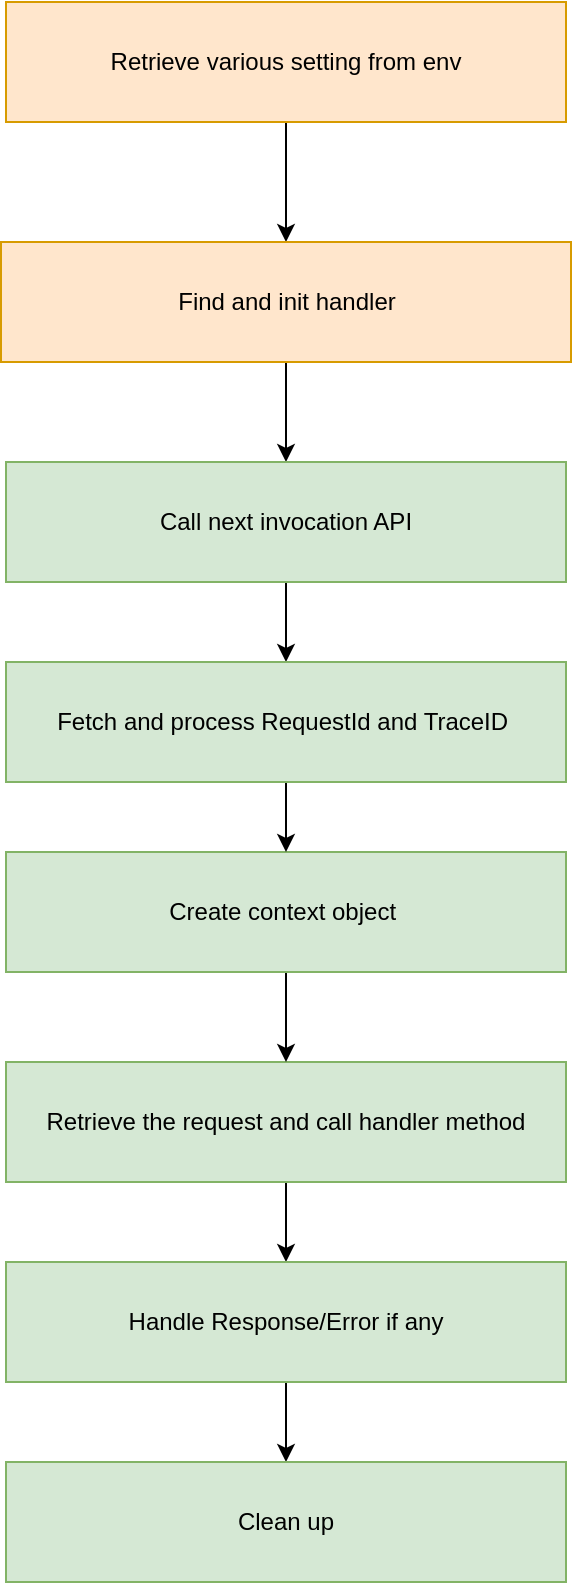 <mxfile version="20.6.0" type="device"><diagram id="VP6wJltyw0dVSs1Uq2Kv" name="Page-1"><mxGraphModel dx="946" dy="528" grid="1" gridSize="10" guides="1" tooltips="1" connect="1" arrows="1" fold="1" page="1" pageScale="1" pageWidth="827" pageHeight="1169" math="0" shadow="0"><root><mxCell id="0"/><mxCell id="1" parent="0"/><mxCell id="n9yWXZqW-nI5ExqWbLgO-33" value="" style="edgeStyle=orthogonalEdgeStyle;rounded=0;orthogonalLoop=1;jettySize=auto;html=1;" edge="1" parent="1" source="n9yWXZqW-nI5ExqWbLgO-1" target="n9yWXZqW-nI5ExqWbLgO-4"><mxGeometry relative="1" as="geometry"/></mxCell><mxCell id="n9yWXZqW-nI5ExqWbLgO-1" value="Retrieve various setting from env" style="rounded=0;whiteSpace=wrap;html=1;fillColor=#ffe6cc;strokeColor=#d79b00;" vertex="1" parent="1"><mxGeometry x="280" y="100" width="280" height="60" as="geometry"/></mxCell><mxCell id="n9yWXZqW-nI5ExqWbLgO-15" value="" style="edgeStyle=orthogonalEdgeStyle;rounded=0;orthogonalLoop=1;jettySize=auto;html=1;" edge="1" parent="1" source="n9yWXZqW-nI5ExqWbLgO-4" target="n9yWXZqW-nI5ExqWbLgO-9"><mxGeometry relative="1" as="geometry"/></mxCell><mxCell id="n9yWXZqW-nI5ExqWbLgO-4" value="Find and init handler" style="rounded=0;whiteSpace=wrap;html=1;fillColor=#ffe6cc;strokeColor=#d79b00;" vertex="1" parent="1"><mxGeometry x="277.5" y="220" width="285" height="60" as="geometry"/></mxCell><mxCell id="n9yWXZqW-nI5ExqWbLgO-8" style="edgeStyle=orthogonalEdgeStyle;rounded=0;orthogonalLoop=1;jettySize=auto;html=1;exitX=0.5;exitY=1;exitDx=0;exitDy=0;" edge="1" parent="1" source="n9yWXZqW-nI5ExqWbLgO-4" target="n9yWXZqW-nI5ExqWbLgO-4"><mxGeometry relative="1" as="geometry"/></mxCell><mxCell id="n9yWXZqW-nI5ExqWbLgO-38" value="" style="edgeStyle=orthogonalEdgeStyle;rounded=0;orthogonalLoop=1;jettySize=auto;html=1;" edge="1" parent="1" source="n9yWXZqW-nI5ExqWbLgO-9" target="n9yWXZqW-nI5ExqWbLgO-37"><mxGeometry relative="1" as="geometry"/></mxCell><mxCell id="n9yWXZqW-nI5ExqWbLgO-9" value="Call next invocation API" style="rounded=0;whiteSpace=wrap;html=1;fillColor=#d5e8d4;strokeColor=#82b366;" vertex="1" parent="1"><mxGeometry x="280" y="330" width="280" height="60" as="geometry"/></mxCell><mxCell id="n9yWXZqW-nI5ExqWbLgO-26" value="" style="edgeStyle=orthogonalEdgeStyle;rounded=0;orthogonalLoop=1;jettySize=auto;html=1;" edge="1" parent="1" source="n9yWXZqW-nI5ExqWbLgO-16" target="n9yWXZqW-nI5ExqWbLgO-25"><mxGeometry relative="1" as="geometry"/></mxCell><mxCell id="n9yWXZqW-nI5ExqWbLgO-16" value="Retrieve the request and call handler method" style="rounded=0;whiteSpace=wrap;html=1;fillColor=#d5e8d4;strokeColor=#82b366;" vertex="1" parent="1"><mxGeometry x="280" y="630" width="280" height="60" as="geometry"/></mxCell><mxCell id="n9yWXZqW-nI5ExqWbLgO-24" value="" style="edgeStyle=orthogonalEdgeStyle;rounded=0;orthogonalLoop=1;jettySize=auto;html=1;" edge="1" parent="1" source="n9yWXZqW-nI5ExqWbLgO-22" target="n9yWXZqW-nI5ExqWbLgO-16"><mxGeometry relative="1" as="geometry"/></mxCell><mxCell id="n9yWXZqW-nI5ExqWbLgO-22" value="Create context object&amp;nbsp;" style="rounded=0;whiteSpace=wrap;html=1;fillColor=#d5e8d4;strokeColor=#82b366;" vertex="1" parent="1"><mxGeometry x="280" y="525" width="280" height="60" as="geometry"/></mxCell><mxCell id="n9yWXZqW-nI5ExqWbLgO-30" value="" style="edgeStyle=orthogonalEdgeStyle;rounded=0;orthogonalLoop=1;jettySize=auto;html=1;" edge="1" parent="1" source="n9yWXZqW-nI5ExqWbLgO-25" target="n9yWXZqW-nI5ExqWbLgO-29"><mxGeometry relative="1" as="geometry"/></mxCell><mxCell id="n9yWXZqW-nI5ExqWbLgO-25" value="Handle Response/Error if any" style="rounded=0;whiteSpace=wrap;html=1;fillColor=#d5e8d4;strokeColor=#82b366;" vertex="1" parent="1"><mxGeometry x="280" y="730" width="280" height="60" as="geometry"/></mxCell><mxCell id="n9yWXZqW-nI5ExqWbLgO-29" value="Clean up" style="rounded=0;whiteSpace=wrap;html=1;fillColor=#d5e8d4;strokeColor=#82b366;" vertex="1" parent="1"><mxGeometry x="280" y="830" width="280" height="60" as="geometry"/></mxCell><mxCell id="n9yWXZqW-nI5ExqWbLgO-40" value="" style="edgeStyle=orthogonalEdgeStyle;rounded=0;orthogonalLoop=1;jettySize=auto;html=1;" edge="1" parent="1" source="n9yWXZqW-nI5ExqWbLgO-37" target="n9yWXZqW-nI5ExqWbLgO-22"><mxGeometry relative="1" as="geometry"/></mxCell><mxCell id="n9yWXZqW-nI5ExqWbLgO-37" value="Fetch and process RequestId and TraceID&amp;nbsp;" style="rounded=0;whiteSpace=wrap;html=1;fillColor=#d5e8d4;strokeColor=#82b366;" vertex="1" parent="1"><mxGeometry x="280" y="430" width="280" height="60" as="geometry"/></mxCell></root></mxGraphModel></diagram></mxfile>